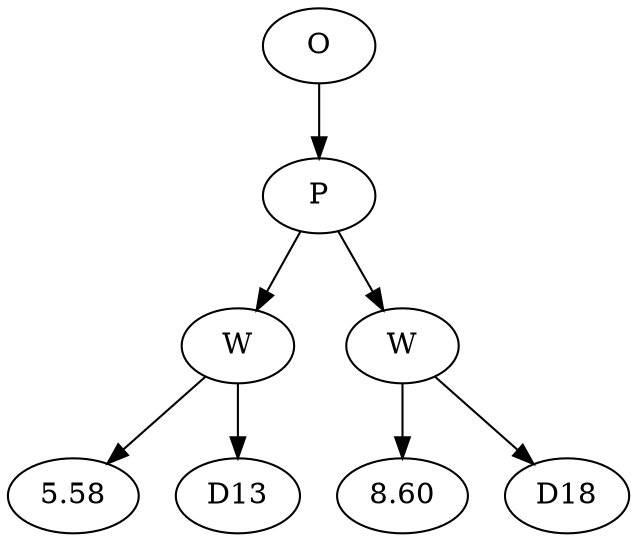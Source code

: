 // Tree
digraph {
	10864879 [label=O]
	10864880 [label=P]
	10864879 -> 10864880
	10864881 [label=W]
	10864880 -> 10864881
	10864882 [label=5.58]
	10864881 -> 10864882
	10864883 [label=D13]
	10864881 -> 10864883
	10864884 [label=W]
	10864880 -> 10864884
	10864885 [label=8.60]
	10864884 -> 10864885
	10864886 [label=D18]
	10864884 -> 10864886
}
